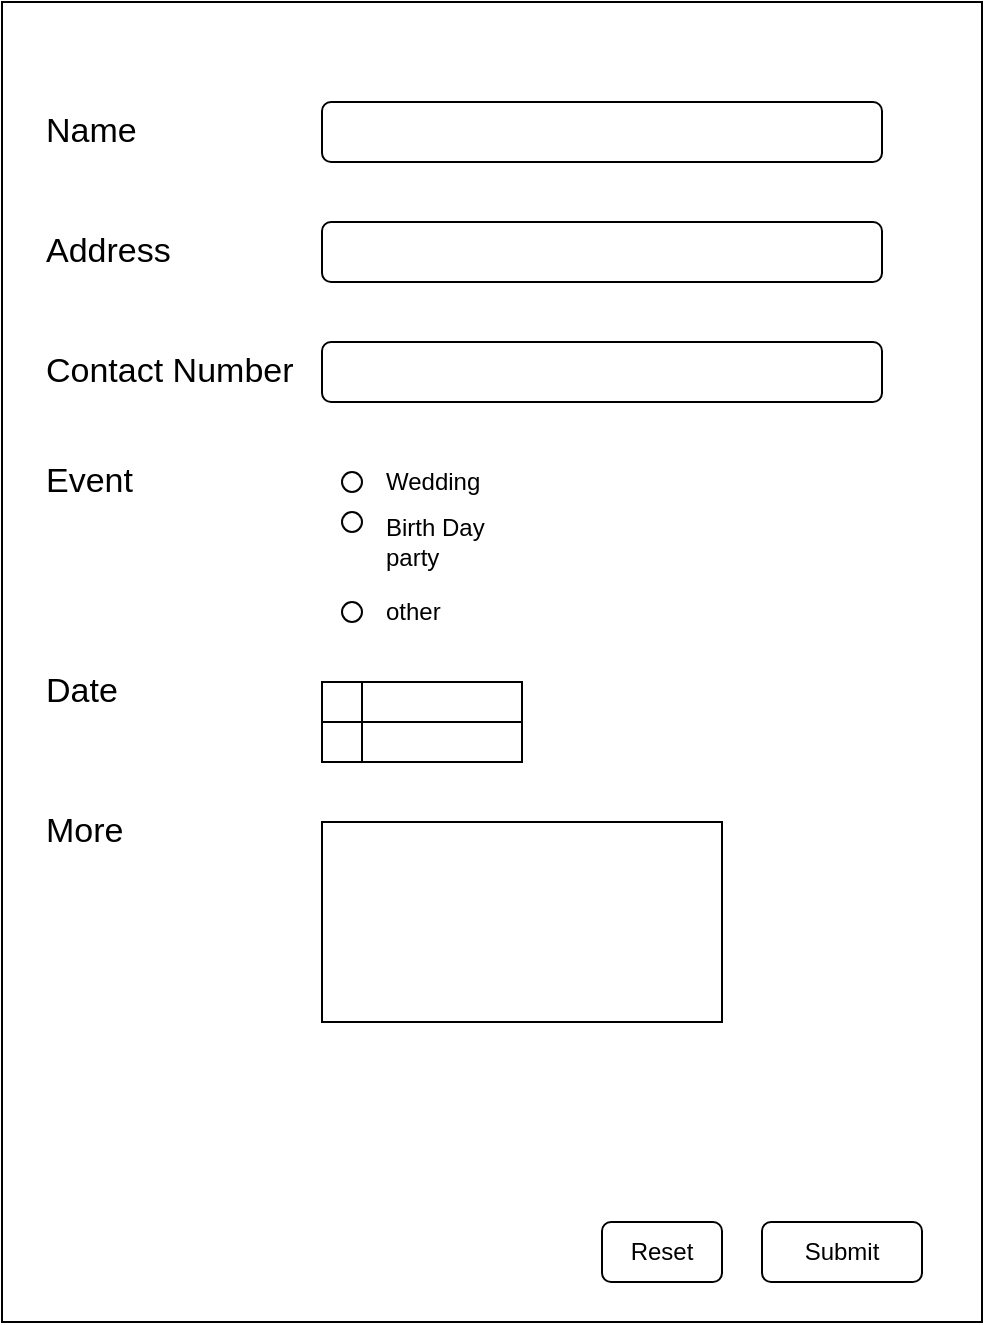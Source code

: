 <mxfile version="21.6.6" type="device">
  <diagram name="Page-1" id="gow91o3cRB6m4z3baDgw">
    <mxGraphModel dx="1050" dy="574" grid="1" gridSize="10" guides="1" tooltips="1" connect="1" arrows="1" fold="1" page="1" pageScale="1" pageWidth="850" pageHeight="1100" math="0" shadow="0">
      <root>
        <mxCell id="0" />
        <mxCell id="1" parent="0" />
        <mxCell id="KzRDVPyTv7mD3XFSix9S-1" value="" style="rounded=0;whiteSpace=wrap;html=1;fontSize=17;align=left;" vertex="1" parent="1">
          <mxGeometry x="200" y="70" width="490" height="660" as="geometry" />
        </mxCell>
        <mxCell id="KzRDVPyTv7mD3XFSix9S-2" value="" style="rounded=1;whiteSpace=wrap;html=1;fontSize=17;align=left;" vertex="1" parent="1">
          <mxGeometry x="360" y="120" width="280" height="30" as="geometry" />
        </mxCell>
        <mxCell id="KzRDVPyTv7mD3XFSix9S-4" value="Name" style="text;html=1;strokeColor=none;fillColor=none;align=left;verticalAlign=middle;whiteSpace=wrap;rounded=0;fontSize=17;" vertex="1" parent="1">
          <mxGeometry x="220" y="120" width="60" height="30" as="geometry" />
        </mxCell>
        <mxCell id="KzRDVPyTv7mD3XFSix9S-5" value="Address" style="text;html=1;strokeColor=none;fillColor=none;align=left;verticalAlign=middle;whiteSpace=wrap;rounded=0;fontSize=17;" vertex="1" parent="1">
          <mxGeometry x="220" y="180" width="60" height="30" as="geometry" />
        </mxCell>
        <mxCell id="KzRDVPyTv7mD3XFSix9S-6" value="Contact Number" style="text;html=1;strokeColor=none;fillColor=none;align=left;verticalAlign=middle;whiteSpace=wrap;rounded=0;fontSize=17;" vertex="1" parent="1">
          <mxGeometry x="220" y="240" width="160" height="30" as="geometry" />
        </mxCell>
        <mxCell id="KzRDVPyTv7mD3XFSix9S-7" value="Event" style="text;html=1;strokeColor=none;fillColor=none;align=left;verticalAlign=middle;whiteSpace=wrap;rounded=0;fontSize=17;" vertex="1" parent="1">
          <mxGeometry x="220" y="295" width="80" height="30" as="geometry" />
        </mxCell>
        <mxCell id="KzRDVPyTv7mD3XFSix9S-8" value="Date" style="text;html=1;strokeColor=none;fillColor=none;align=left;verticalAlign=middle;whiteSpace=wrap;rounded=0;fontSize=17;" vertex="1" parent="1">
          <mxGeometry x="220" y="400" width="60" height="30" as="geometry" />
        </mxCell>
        <mxCell id="KzRDVPyTv7mD3XFSix9S-9" value="More" style="text;html=1;strokeColor=none;fillColor=none;align=left;verticalAlign=middle;whiteSpace=wrap;rounded=0;fontSize=17;" vertex="1" parent="1">
          <mxGeometry x="220" y="470" width="60" height="30" as="geometry" />
        </mxCell>
        <mxCell id="KzRDVPyTv7mD3XFSix9S-11" value="" style="rounded=1;whiteSpace=wrap;html=1;fontSize=17;align=left;" vertex="1" parent="1">
          <mxGeometry x="360" y="180" width="280" height="30" as="geometry" />
        </mxCell>
        <mxCell id="KzRDVPyTv7mD3XFSix9S-13" value="" style="rounded=1;whiteSpace=wrap;html=1;fontSize=17;align=left;" vertex="1" parent="1">
          <mxGeometry x="360" y="240" width="280" height="30" as="geometry" />
        </mxCell>
        <mxCell id="KzRDVPyTv7mD3XFSix9S-14" value="Wedding" style="text;html=1;strokeColor=none;fillColor=none;align=left;verticalAlign=middle;whiteSpace=wrap;rounded=0;" vertex="1" parent="1">
          <mxGeometry x="390" y="295" width="60" height="30" as="geometry" />
        </mxCell>
        <mxCell id="KzRDVPyTv7mD3XFSix9S-15" value="Birth Day party" style="text;html=1;strokeColor=none;fillColor=none;align=left;verticalAlign=middle;whiteSpace=wrap;rounded=0;" vertex="1" parent="1">
          <mxGeometry x="390" y="325" width="60" height="30" as="geometry" />
        </mxCell>
        <mxCell id="KzRDVPyTv7mD3XFSix9S-16" value="other" style="text;html=1;strokeColor=none;fillColor=none;align=left;verticalAlign=middle;whiteSpace=wrap;rounded=0;" vertex="1" parent="1">
          <mxGeometry x="390" y="360" width="60" height="30" as="geometry" />
        </mxCell>
        <mxCell id="KzRDVPyTv7mD3XFSix9S-17" value="" style="ellipse;whiteSpace=wrap;html=1;aspect=fixed;" vertex="1" parent="1">
          <mxGeometry x="370" y="305" width="10" height="10" as="geometry" />
        </mxCell>
        <mxCell id="KzRDVPyTv7mD3XFSix9S-18" value="" style="ellipse;whiteSpace=wrap;html=1;aspect=fixed;" vertex="1" parent="1">
          <mxGeometry x="370" y="325" width="10" height="10" as="geometry" />
        </mxCell>
        <mxCell id="KzRDVPyTv7mD3XFSix9S-19" value="" style="ellipse;whiteSpace=wrap;html=1;aspect=fixed;" vertex="1" parent="1">
          <mxGeometry x="370" y="370" width="10" height="10" as="geometry" />
        </mxCell>
        <mxCell id="KzRDVPyTv7mD3XFSix9S-21" value="" style="shape=internalStorage;whiteSpace=wrap;html=1;backgroundOutline=1;" vertex="1" parent="1">
          <mxGeometry x="360" y="410" width="100" height="40" as="geometry" />
        </mxCell>
        <mxCell id="KzRDVPyTv7mD3XFSix9S-22" value="" style="rounded=0;whiteSpace=wrap;html=1;" vertex="1" parent="1">
          <mxGeometry x="360" y="480" width="200" height="100" as="geometry" />
        </mxCell>
        <mxCell id="KzRDVPyTv7mD3XFSix9S-23" value="Submit" style="rounded=1;whiteSpace=wrap;html=1;" vertex="1" parent="1">
          <mxGeometry x="580" y="680" width="80" height="30" as="geometry" />
        </mxCell>
        <mxCell id="KzRDVPyTv7mD3XFSix9S-24" value="Reset" style="rounded=1;whiteSpace=wrap;html=1;" vertex="1" parent="1">
          <mxGeometry x="500" y="680" width="60" height="30" as="geometry" />
        </mxCell>
      </root>
    </mxGraphModel>
  </diagram>
</mxfile>
